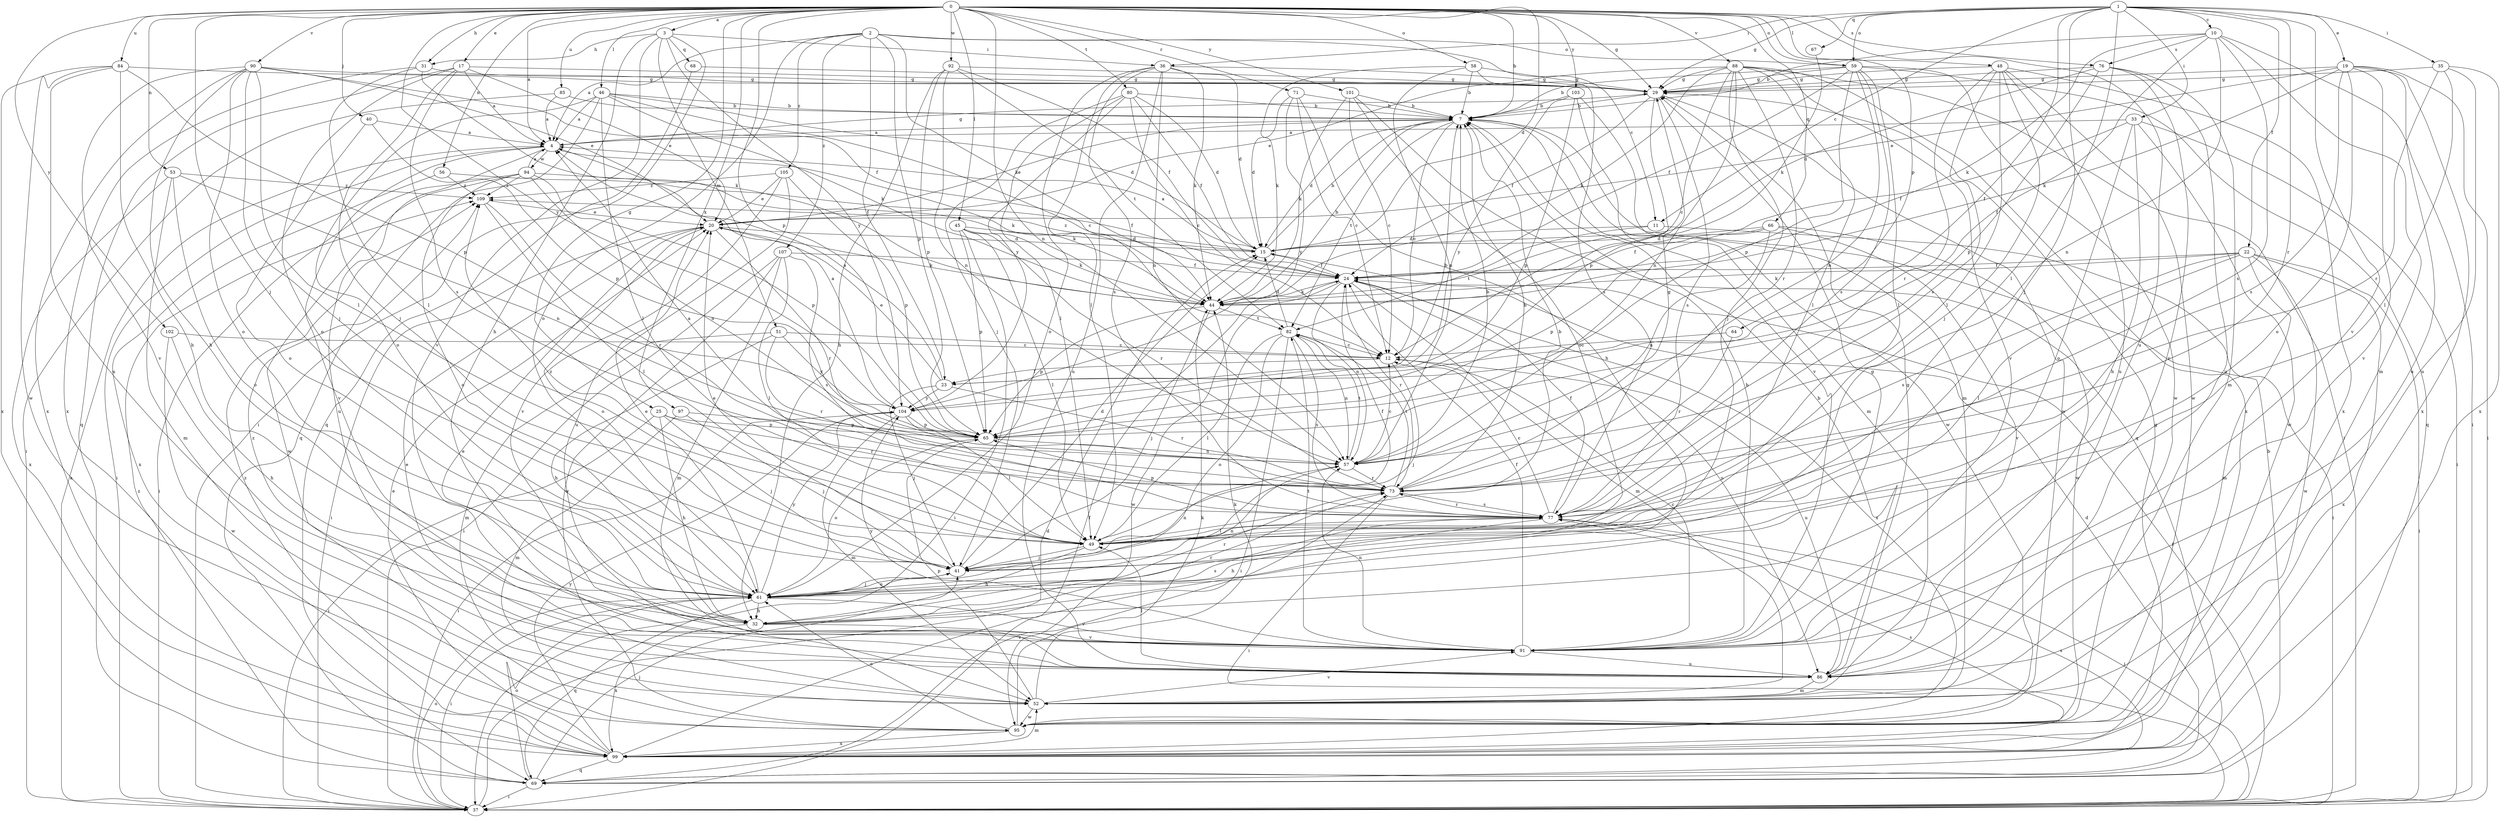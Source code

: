 strict digraph  {
0;
1;
2;
3;
4;
7;
10;
11;
12;
15;
17;
19;
20;
22;
23;
24;
25;
29;
31;
32;
33;
35;
36;
37;
40;
41;
44;
45;
46;
48;
49;
51;
52;
53;
56;
57;
58;
59;
61;
64;
65;
66;
67;
68;
69;
71;
73;
76;
77;
80;
82;
84;
85;
86;
88;
90;
91;
92;
94;
95;
97;
99;
101;
102;
103;
104;
105;
107;
109;
0 -> 3  [label=a];
0 -> 4  [label=a];
0 -> 7  [label=b];
0 -> 15  [label=d];
0 -> 17  [label=e];
0 -> 25  [label=g];
0 -> 29  [label=g];
0 -> 31  [label=h];
0 -> 40  [label=j];
0 -> 41  [label=j];
0 -> 45  [label=l];
0 -> 46  [label=l];
0 -> 48  [label=l];
0 -> 53  [label=n];
0 -> 56  [label=n];
0 -> 57  [label=n];
0 -> 58  [label=o];
0 -> 59  [label=o];
0 -> 64  [label=p];
0 -> 65  [label=p];
0 -> 66  [label=q];
0 -> 71  [label=r];
0 -> 76  [label=s];
0 -> 80  [label=t];
0 -> 84  [label=u];
0 -> 85  [label=u];
0 -> 86  [label=u];
0 -> 88  [label=v];
0 -> 90  [label=v];
0 -> 92  [label=w];
0 -> 97  [label=x];
0 -> 101  [label=y];
0 -> 102  [label=y];
0 -> 103  [label=y];
0 -> 104  [label=y];
1 -> 10  [label=c];
1 -> 11  [label=c];
1 -> 19  [label=e];
1 -> 22  [label=f];
1 -> 23  [label=f];
1 -> 29  [label=g];
1 -> 33  [label=i];
1 -> 35  [label=i];
1 -> 36  [label=i];
1 -> 41  [label=j];
1 -> 49  [label=l];
1 -> 59  [label=o];
1 -> 67  [label=q];
1 -> 73  [label=r];
1 -> 91  [label=v];
2 -> 4  [label=a];
2 -> 11  [label=c];
2 -> 23  [label=f];
2 -> 44  [label=k];
2 -> 59  [label=o];
2 -> 61  [label=o];
2 -> 65  [label=p];
2 -> 105  [label=z];
2 -> 107  [label=z];
3 -> 31  [label=h];
3 -> 32  [label=h];
3 -> 36  [label=i];
3 -> 37  [label=i];
3 -> 51  [label=m];
3 -> 68  [label=q];
3 -> 91  [label=v];
3 -> 104  [label=y];
4 -> 29  [label=g];
4 -> 37  [label=i];
4 -> 44  [label=k];
4 -> 86  [label=u];
4 -> 91  [label=v];
4 -> 94  [label=w];
7 -> 4  [label=a];
7 -> 12  [label=c];
7 -> 15  [label=d];
7 -> 20  [label=e];
7 -> 52  [label=m];
7 -> 82  [label=t];
7 -> 95  [label=w];
10 -> 7  [label=b];
10 -> 23  [label=f];
10 -> 37  [label=i];
10 -> 44  [label=k];
10 -> 52  [label=m];
10 -> 57  [label=n];
10 -> 76  [label=s];
10 -> 77  [label=s];
11 -> 15  [label=d];
11 -> 37  [label=i];
11 -> 82  [label=t];
12 -> 23  [label=f];
12 -> 41  [label=j];
12 -> 86  [label=u];
15 -> 4  [label=a];
15 -> 7  [label=b];
15 -> 24  [label=f];
15 -> 109  [label=z];
17 -> 4  [label=a];
17 -> 20  [label=e];
17 -> 29  [label=g];
17 -> 41  [label=j];
17 -> 61  [label=o];
17 -> 69  [label=q];
17 -> 77  [label=s];
19 -> 20  [label=e];
19 -> 29  [label=g];
19 -> 37  [label=i];
19 -> 44  [label=k];
19 -> 61  [label=o];
19 -> 77  [label=s];
19 -> 86  [label=u];
19 -> 91  [label=v];
19 -> 99  [label=x];
20 -> 15  [label=d];
20 -> 37  [label=i];
20 -> 44  [label=k];
20 -> 61  [label=o];
20 -> 73  [label=r];
22 -> 24  [label=f];
22 -> 37  [label=i];
22 -> 44  [label=k];
22 -> 49  [label=l];
22 -> 52  [label=m];
22 -> 77  [label=s];
22 -> 95  [label=w];
22 -> 99  [label=x];
23 -> 4  [label=a];
23 -> 20  [label=e];
23 -> 41  [label=j];
23 -> 73  [label=r];
23 -> 104  [label=y];
24 -> 44  [label=k];
24 -> 52  [label=m];
24 -> 57  [label=n];
24 -> 73  [label=r];
24 -> 86  [label=u];
24 -> 95  [label=w];
24 -> 99  [label=x];
25 -> 32  [label=h];
25 -> 37  [label=i];
25 -> 41  [label=j];
25 -> 65  [label=p];
25 -> 73  [label=r];
29 -> 7  [label=b];
29 -> 24  [label=f];
29 -> 65  [label=p];
29 -> 77  [label=s];
29 -> 95  [label=w];
31 -> 29  [label=g];
31 -> 44  [label=k];
31 -> 49  [label=l];
31 -> 99  [label=x];
32 -> 73  [label=r];
32 -> 77  [label=s];
32 -> 91  [label=v];
32 -> 99  [label=x];
33 -> 4  [label=a];
33 -> 24  [label=f];
33 -> 32  [label=h];
33 -> 37  [label=i];
33 -> 61  [label=o];
33 -> 95  [label=w];
35 -> 29  [label=g];
35 -> 49  [label=l];
35 -> 73  [label=r];
35 -> 86  [label=u];
35 -> 99  [label=x];
36 -> 15  [label=d];
36 -> 29  [label=g];
36 -> 44  [label=k];
36 -> 49  [label=l];
36 -> 57  [label=n];
36 -> 61  [label=o];
36 -> 77  [label=s];
36 -> 86  [label=u];
37 -> 4  [label=a];
37 -> 15  [label=d];
37 -> 24  [label=f];
37 -> 61  [label=o];
40 -> 4  [label=a];
40 -> 61  [label=o];
40 -> 65  [label=p];
41 -> 15  [label=d];
41 -> 20  [label=e];
41 -> 57  [label=n];
41 -> 61  [label=o];
44 -> 7  [label=b];
44 -> 41  [label=j];
44 -> 65  [label=p];
44 -> 82  [label=t];
45 -> 15  [label=d];
45 -> 37  [label=i];
45 -> 44  [label=k];
45 -> 49  [label=l];
45 -> 65  [label=p];
45 -> 73  [label=r];
46 -> 4  [label=a];
46 -> 7  [label=b];
46 -> 12  [label=c];
46 -> 15  [label=d];
46 -> 44  [label=k];
46 -> 49  [label=l];
46 -> 61  [label=o];
46 -> 69  [label=q];
48 -> 29  [label=g];
48 -> 41  [label=j];
48 -> 49  [label=l];
48 -> 73  [label=r];
48 -> 77  [label=s];
48 -> 86  [label=u];
48 -> 95  [label=w];
48 -> 99  [label=x];
49 -> 7  [label=b];
49 -> 24  [label=f];
49 -> 32  [label=h];
49 -> 41  [label=j];
49 -> 109  [label=z];
51 -> 12  [label=c];
51 -> 32  [label=h];
51 -> 52  [label=m];
51 -> 73  [label=r];
51 -> 104  [label=y];
52 -> 20  [label=e];
52 -> 44  [label=k];
52 -> 65  [label=p];
52 -> 91  [label=v];
52 -> 95  [label=w];
53 -> 52  [label=m];
53 -> 57  [label=n];
53 -> 61  [label=o];
53 -> 99  [label=x];
53 -> 109  [label=z];
56 -> 24  [label=f];
56 -> 99  [label=x];
56 -> 109  [label=z];
57 -> 7  [label=b];
57 -> 12  [label=c];
57 -> 73  [label=r];
57 -> 82  [label=t];
58 -> 7  [label=b];
58 -> 29  [label=g];
58 -> 44  [label=k];
58 -> 57  [label=n];
58 -> 77  [label=s];
59 -> 7  [label=b];
59 -> 24  [label=f];
59 -> 29  [label=g];
59 -> 49  [label=l];
59 -> 57  [label=n];
59 -> 65  [label=p];
59 -> 69  [label=q];
59 -> 77  [label=s];
59 -> 95  [label=w];
61 -> 20  [label=e];
61 -> 32  [label=h];
61 -> 37  [label=i];
61 -> 41  [label=j];
61 -> 57  [label=n];
61 -> 69  [label=q];
61 -> 73  [label=r];
61 -> 91  [label=v];
61 -> 104  [label=y];
64 -> 12  [label=c];
64 -> 73  [label=r];
65 -> 57  [label=n];
65 -> 61  [label=o];
66 -> 15  [label=d];
66 -> 24  [label=f];
66 -> 57  [label=n];
66 -> 65  [label=p];
66 -> 91  [label=v];
66 -> 95  [label=w];
67 -> 44  [label=k];
68 -> 29  [label=g];
68 -> 69  [label=q];
69 -> 7  [label=b];
69 -> 15  [label=d];
69 -> 37  [label=i];
69 -> 41  [label=j];
69 -> 61  [label=o];
69 -> 73  [label=r];
69 -> 77  [label=s];
69 -> 109  [label=z];
71 -> 7  [label=b];
71 -> 12  [label=c];
71 -> 15  [label=d];
71 -> 32  [label=h];
71 -> 104  [label=y];
73 -> 4  [label=a];
73 -> 7  [label=b];
73 -> 29  [label=g];
73 -> 37  [label=i];
73 -> 77  [label=s];
73 -> 82  [label=t];
76 -> 15  [label=d];
76 -> 29  [label=g];
76 -> 52  [label=m];
76 -> 65  [label=p];
76 -> 86  [label=u];
76 -> 91  [label=v];
77 -> 12  [label=c];
77 -> 24  [label=f];
77 -> 32  [label=h];
77 -> 37  [label=i];
77 -> 49  [label=l];
77 -> 65  [label=p];
77 -> 73  [label=r];
80 -> 7  [label=b];
80 -> 12  [label=c];
80 -> 15  [label=d];
80 -> 24  [label=f];
80 -> 41  [label=j];
80 -> 49  [label=l];
80 -> 104  [label=y];
82 -> 12  [label=c];
82 -> 15  [label=d];
82 -> 37  [label=i];
82 -> 49  [label=l];
82 -> 57  [label=n];
82 -> 61  [label=o];
82 -> 77  [label=s];
84 -> 29  [label=g];
84 -> 32  [label=h];
84 -> 65  [label=p];
84 -> 86  [label=u];
84 -> 95  [label=w];
84 -> 99  [label=x];
85 -> 4  [label=a];
85 -> 7  [label=b];
85 -> 37  [label=i];
86 -> 7  [label=b];
86 -> 20  [label=e];
86 -> 29  [label=g];
86 -> 49  [label=l];
86 -> 52  [label=m];
86 -> 109  [label=z];
88 -> 12  [label=c];
88 -> 20  [label=e];
88 -> 29  [label=g];
88 -> 37  [label=i];
88 -> 41  [label=j];
88 -> 44  [label=k];
88 -> 49  [label=l];
88 -> 57  [label=n];
88 -> 73  [label=r];
88 -> 91  [label=v];
88 -> 99  [label=x];
90 -> 20  [label=e];
90 -> 24  [label=f];
90 -> 29  [label=g];
90 -> 32  [label=h];
90 -> 41  [label=j];
90 -> 49  [label=l];
90 -> 61  [label=o];
90 -> 91  [label=v];
90 -> 99  [label=x];
91 -> 7  [label=b];
91 -> 12  [label=c];
91 -> 24  [label=f];
91 -> 29  [label=g];
91 -> 57  [label=n];
91 -> 82  [label=t];
91 -> 86  [label=u];
91 -> 104  [label=y];
92 -> 24  [label=f];
92 -> 29  [label=g];
92 -> 32  [label=h];
92 -> 57  [label=n];
92 -> 65  [label=p];
92 -> 82  [label=t];
94 -> 4  [label=a];
94 -> 37  [label=i];
94 -> 44  [label=k];
94 -> 57  [label=n];
94 -> 61  [label=o];
94 -> 65  [label=p];
94 -> 95  [label=w];
94 -> 109  [label=z];
95 -> 44  [label=k];
95 -> 61  [label=o];
95 -> 99  [label=x];
97 -> 41  [label=j];
97 -> 52  [label=m];
97 -> 65  [label=p];
99 -> 20  [label=e];
99 -> 24  [label=f];
99 -> 29  [label=g];
99 -> 52  [label=m];
99 -> 69  [label=q];
99 -> 77  [label=s];
99 -> 104  [label=y];
99 -> 109  [label=z];
101 -> 7  [label=b];
101 -> 12  [label=c];
101 -> 44  [label=k];
101 -> 61  [label=o];
101 -> 69  [label=q];
102 -> 12  [label=c];
102 -> 32  [label=h];
102 -> 95  [label=w];
103 -> 7  [label=b];
103 -> 52  [label=m];
103 -> 65  [label=p];
103 -> 91  [label=v];
103 -> 104  [label=y];
104 -> 4  [label=a];
104 -> 7  [label=b];
104 -> 37  [label=i];
104 -> 49  [label=l];
104 -> 52  [label=m];
104 -> 65  [label=p];
105 -> 20  [label=e];
105 -> 65  [label=p];
105 -> 86  [label=u];
105 -> 91  [label=v];
105 -> 109  [label=z];
107 -> 24  [label=f];
107 -> 37  [label=i];
107 -> 49  [label=l];
107 -> 52  [label=m];
107 -> 77  [label=s];
107 -> 95  [label=w];
109 -> 20  [label=e];
109 -> 49  [label=l];
109 -> 73  [label=r];
}

